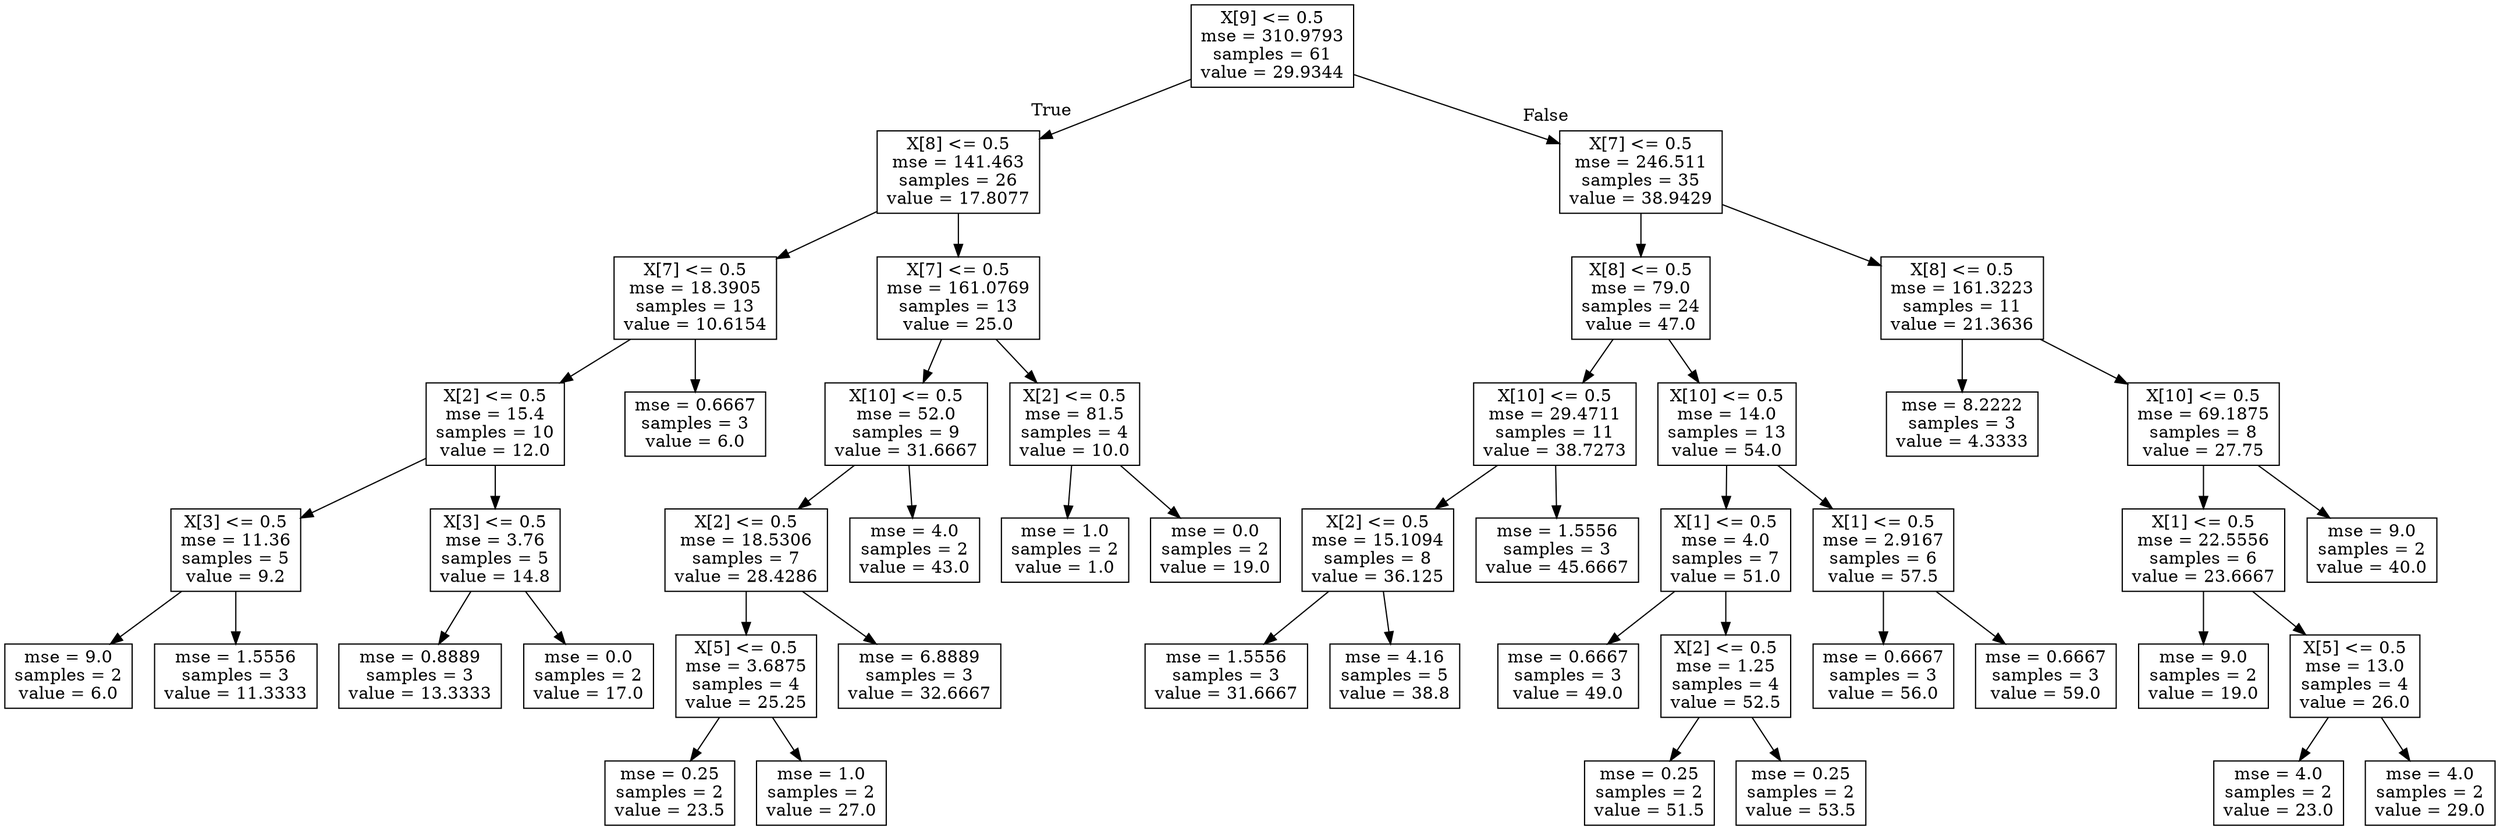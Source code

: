 digraph Tree {
node [shape=box] ;
0 [label="X[9] <= 0.5\nmse = 310.9793\nsamples = 61\nvalue = 29.9344"] ;
1 [label="X[8] <= 0.5\nmse = 141.463\nsamples = 26\nvalue = 17.8077"] ;
0 -> 1 [labeldistance=2.5, labelangle=45, headlabel="True"] ;
2 [label="X[7] <= 0.5\nmse = 18.3905\nsamples = 13\nvalue = 10.6154"] ;
1 -> 2 ;
3 [label="X[2] <= 0.5\nmse = 15.4\nsamples = 10\nvalue = 12.0"] ;
2 -> 3 ;
4 [label="X[3] <= 0.5\nmse = 11.36\nsamples = 5\nvalue = 9.2"] ;
3 -> 4 ;
5 [label="mse = 9.0\nsamples = 2\nvalue = 6.0"] ;
4 -> 5 ;
6 [label="mse = 1.5556\nsamples = 3\nvalue = 11.3333"] ;
4 -> 6 ;
7 [label="X[3] <= 0.5\nmse = 3.76\nsamples = 5\nvalue = 14.8"] ;
3 -> 7 ;
8 [label="mse = 0.8889\nsamples = 3\nvalue = 13.3333"] ;
7 -> 8 ;
9 [label="mse = 0.0\nsamples = 2\nvalue = 17.0"] ;
7 -> 9 ;
10 [label="mse = 0.6667\nsamples = 3\nvalue = 6.0"] ;
2 -> 10 ;
11 [label="X[7] <= 0.5\nmse = 161.0769\nsamples = 13\nvalue = 25.0"] ;
1 -> 11 ;
12 [label="X[10] <= 0.5\nmse = 52.0\nsamples = 9\nvalue = 31.6667"] ;
11 -> 12 ;
13 [label="X[2] <= 0.5\nmse = 18.5306\nsamples = 7\nvalue = 28.4286"] ;
12 -> 13 ;
14 [label="X[5] <= 0.5\nmse = 3.6875\nsamples = 4\nvalue = 25.25"] ;
13 -> 14 ;
15 [label="mse = 0.25\nsamples = 2\nvalue = 23.5"] ;
14 -> 15 ;
16 [label="mse = 1.0\nsamples = 2\nvalue = 27.0"] ;
14 -> 16 ;
17 [label="mse = 6.8889\nsamples = 3\nvalue = 32.6667"] ;
13 -> 17 ;
18 [label="mse = 4.0\nsamples = 2\nvalue = 43.0"] ;
12 -> 18 ;
19 [label="X[2] <= 0.5\nmse = 81.5\nsamples = 4\nvalue = 10.0"] ;
11 -> 19 ;
20 [label="mse = 1.0\nsamples = 2\nvalue = 1.0"] ;
19 -> 20 ;
21 [label="mse = 0.0\nsamples = 2\nvalue = 19.0"] ;
19 -> 21 ;
22 [label="X[7] <= 0.5\nmse = 246.511\nsamples = 35\nvalue = 38.9429"] ;
0 -> 22 [labeldistance=2.5, labelangle=-45, headlabel="False"] ;
23 [label="X[8] <= 0.5\nmse = 79.0\nsamples = 24\nvalue = 47.0"] ;
22 -> 23 ;
24 [label="X[10] <= 0.5\nmse = 29.4711\nsamples = 11\nvalue = 38.7273"] ;
23 -> 24 ;
25 [label="X[2] <= 0.5\nmse = 15.1094\nsamples = 8\nvalue = 36.125"] ;
24 -> 25 ;
26 [label="mse = 1.5556\nsamples = 3\nvalue = 31.6667"] ;
25 -> 26 ;
27 [label="mse = 4.16\nsamples = 5\nvalue = 38.8"] ;
25 -> 27 ;
28 [label="mse = 1.5556\nsamples = 3\nvalue = 45.6667"] ;
24 -> 28 ;
29 [label="X[10] <= 0.5\nmse = 14.0\nsamples = 13\nvalue = 54.0"] ;
23 -> 29 ;
30 [label="X[1] <= 0.5\nmse = 4.0\nsamples = 7\nvalue = 51.0"] ;
29 -> 30 ;
31 [label="mse = 0.6667\nsamples = 3\nvalue = 49.0"] ;
30 -> 31 ;
32 [label="X[2] <= 0.5\nmse = 1.25\nsamples = 4\nvalue = 52.5"] ;
30 -> 32 ;
33 [label="mse = 0.25\nsamples = 2\nvalue = 51.5"] ;
32 -> 33 ;
34 [label="mse = 0.25\nsamples = 2\nvalue = 53.5"] ;
32 -> 34 ;
35 [label="X[1] <= 0.5\nmse = 2.9167\nsamples = 6\nvalue = 57.5"] ;
29 -> 35 ;
36 [label="mse = 0.6667\nsamples = 3\nvalue = 56.0"] ;
35 -> 36 ;
37 [label="mse = 0.6667\nsamples = 3\nvalue = 59.0"] ;
35 -> 37 ;
38 [label="X[8] <= 0.5\nmse = 161.3223\nsamples = 11\nvalue = 21.3636"] ;
22 -> 38 ;
39 [label="mse = 8.2222\nsamples = 3\nvalue = 4.3333"] ;
38 -> 39 ;
40 [label="X[10] <= 0.5\nmse = 69.1875\nsamples = 8\nvalue = 27.75"] ;
38 -> 40 ;
41 [label="X[1] <= 0.5\nmse = 22.5556\nsamples = 6\nvalue = 23.6667"] ;
40 -> 41 ;
42 [label="mse = 9.0\nsamples = 2\nvalue = 19.0"] ;
41 -> 42 ;
43 [label="X[5] <= 0.5\nmse = 13.0\nsamples = 4\nvalue = 26.0"] ;
41 -> 43 ;
44 [label="mse = 4.0\nsamples = 2\nvalue = 23.0"] ;
43 -> 44 ;
45 [label="mse = 4.0\nsamples = 2\nvalue = 29.0"] ;
43 -> 45 ;
46 [label="mse = 9.0\nsamples = 2\nvalue = 40.0"] ;
40 -> 46 ;
}